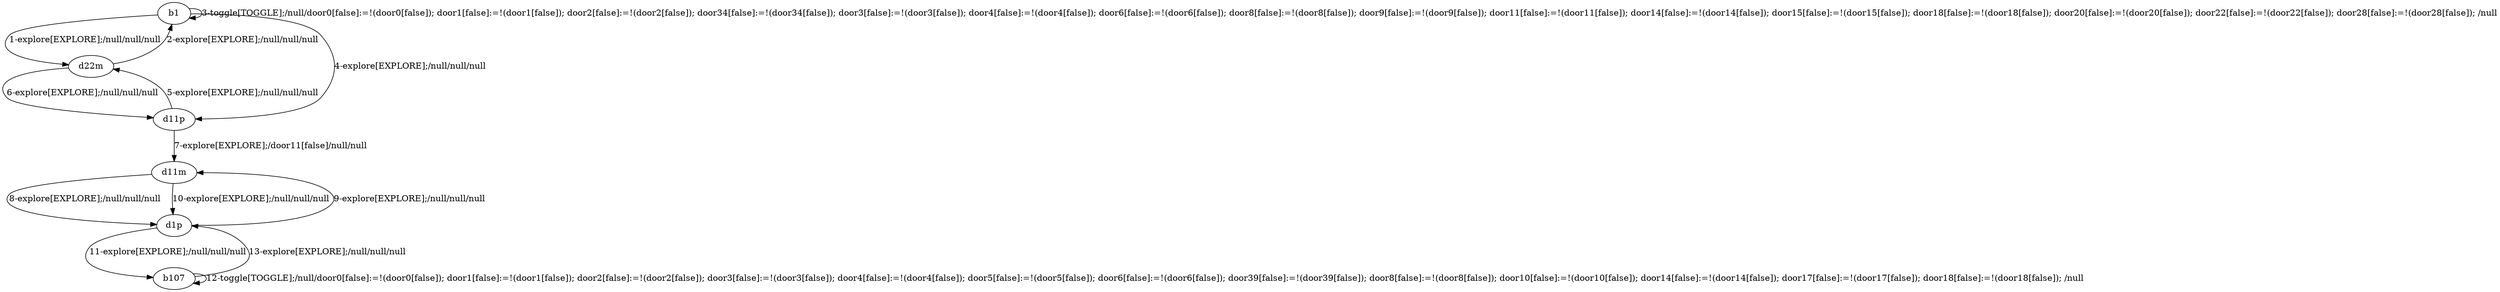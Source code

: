 # Total number of goals covered by this test: 1
# d1p --> d11m

digraph g {
"b1" -> "d22m" [label = "1-explore[EXPLORE];/null/null/null"];
"d22m" -> "b1" [label = "2-explore[EXPLORE];/null/null/null"];
"b1" -> "b1" [label = "3-toggle[TOGGLE];/null/door0[false]:=!(door0[false]); door1[false]:=!(door1[false]); door2[false]:=!(door2[false]); door34[false]:=!(door34[false]); door3[false]:=!(door3[false]); door4[false]:=!(door4[false]); door6[false]:=!(door6[false]); door8[false]:=!(door8[false]); door9[false]:=!(door9[false]); door11[false]:=!(door11[false]); door14[false]:=!(door14[false]); door15[false]:=!(door15[false]); door18[false]:=!(door18[false]); door20[false]:=!(door20[false]); door22[false]:=!(door22[false]); door28[false]:=!(door28[false]); /null"];
"b1" -> "d11p" [label = "4-explore[EXPLORE];/null/null/null"];
"d11p" -> "d22m" [label = "5-explore[EXPLORE];/null/null/null"];
"d22m" -> "d11p" [label = "6-explore[EXPLORE];/null/null/null"];
"d11p" -> "d11m" [label = "7-explore[EXPLORE];/door11[false]/null/null"];
"d11m" -> "d1p" [label = "8-explore[EXPLORE];/null/null/null"];
"d1p" -> "d11m" [label = "9-explore[EXPLORE];/null/null/null"];
"d11m" -> "d1p" [label = "10-explore[EXPLORE];/null/null/null"];
"d1p" -> "b107" [label = "11-explore[EXPLORE];/null/null/null"];
"b107" -> "b107" [label = "12-toggle[TOGGLE];/null/door0[false]:=!(door0[false]); door1[false]:=!(door1[false]); door2[false]:=!(door2[false]); door3[false]:=!(door3[false]); door4[false]:=!(door4[false]); door5[false]:=!(door5[false]); door6[false]:=!(door6[false]); door39[false]:=!(door39[false]); door8[false]:=!(door8[false]); door10[false]:=!(door10[false]); door14[false]:=!(door14[false]); door17[false]:=!(door17[false]); door18[false]:=!(door18[false]); /null"];
"b107" -> "d1p" [label = "13-explore[EXPLORE];/null/null/null"];
}